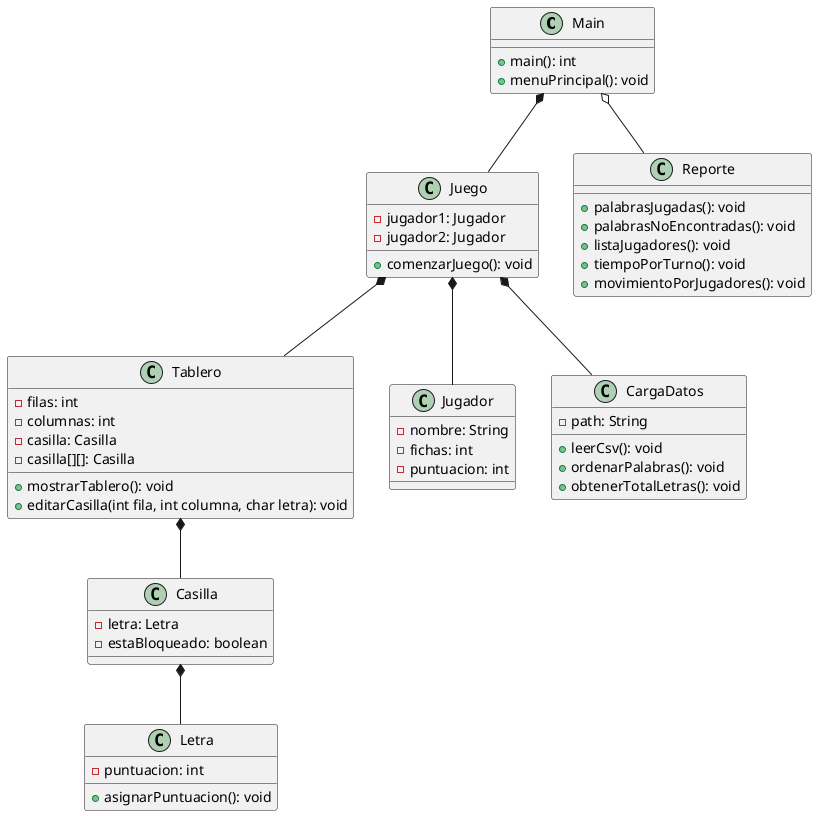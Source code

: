 @startuml Scrabble

class Main {
    + main(): int
    + menuPrincipal(): void
}

class Juego {
    - jugador1: Jugador
    - jugador2: Jugador
    + comenzarJuego(): void
}

class Tablero {
    - filas: int
    - columnas: int
    - casilla: Casilla
    - casilla[][]: Casilla
    + mostrarTablero(): void
    + editarCasilla(int fila, int columna, char letra): void
}

class Casilla {
    - letra: Letra
    - estaBloqueado: boolean

}

class Letra {
    - puntuacion: int
    + asignarPuntuacion(): void
}

class Jugador {
    - nombre: String
    - fichas: int
    - puntuacion: int
}

class CargaDatos {
    - path: String
    + leerCsv(): void
    + ordenarPalabras(): void
    + obtenerTotalLetras(): void
}

class Reporte {
    + palabrasJugadas(): void
    + palabrasNoEncontradas(): void
    + listaJugadores(): void
    + tiempoPorTurno(): void
    + movimientoPorJugadores(): void
}

Tablero *-- Casilla
Casilla *-- Letra
Main *-- Juego
Main o-- Reporte
Juego *-- Tablero
Juego *-- Jugador
Juego *-- CargaDatos

@enduml
